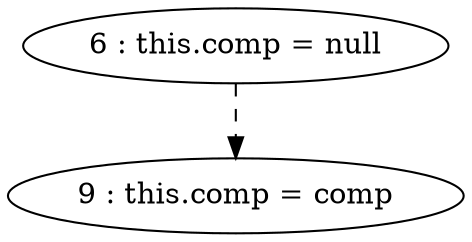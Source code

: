 digraph G {
"6 : this.comp = null"
"6 : this.comp = null" -> "9 : this.comp = comp" [style=dashed]
"9 : this.comp = comp"
}